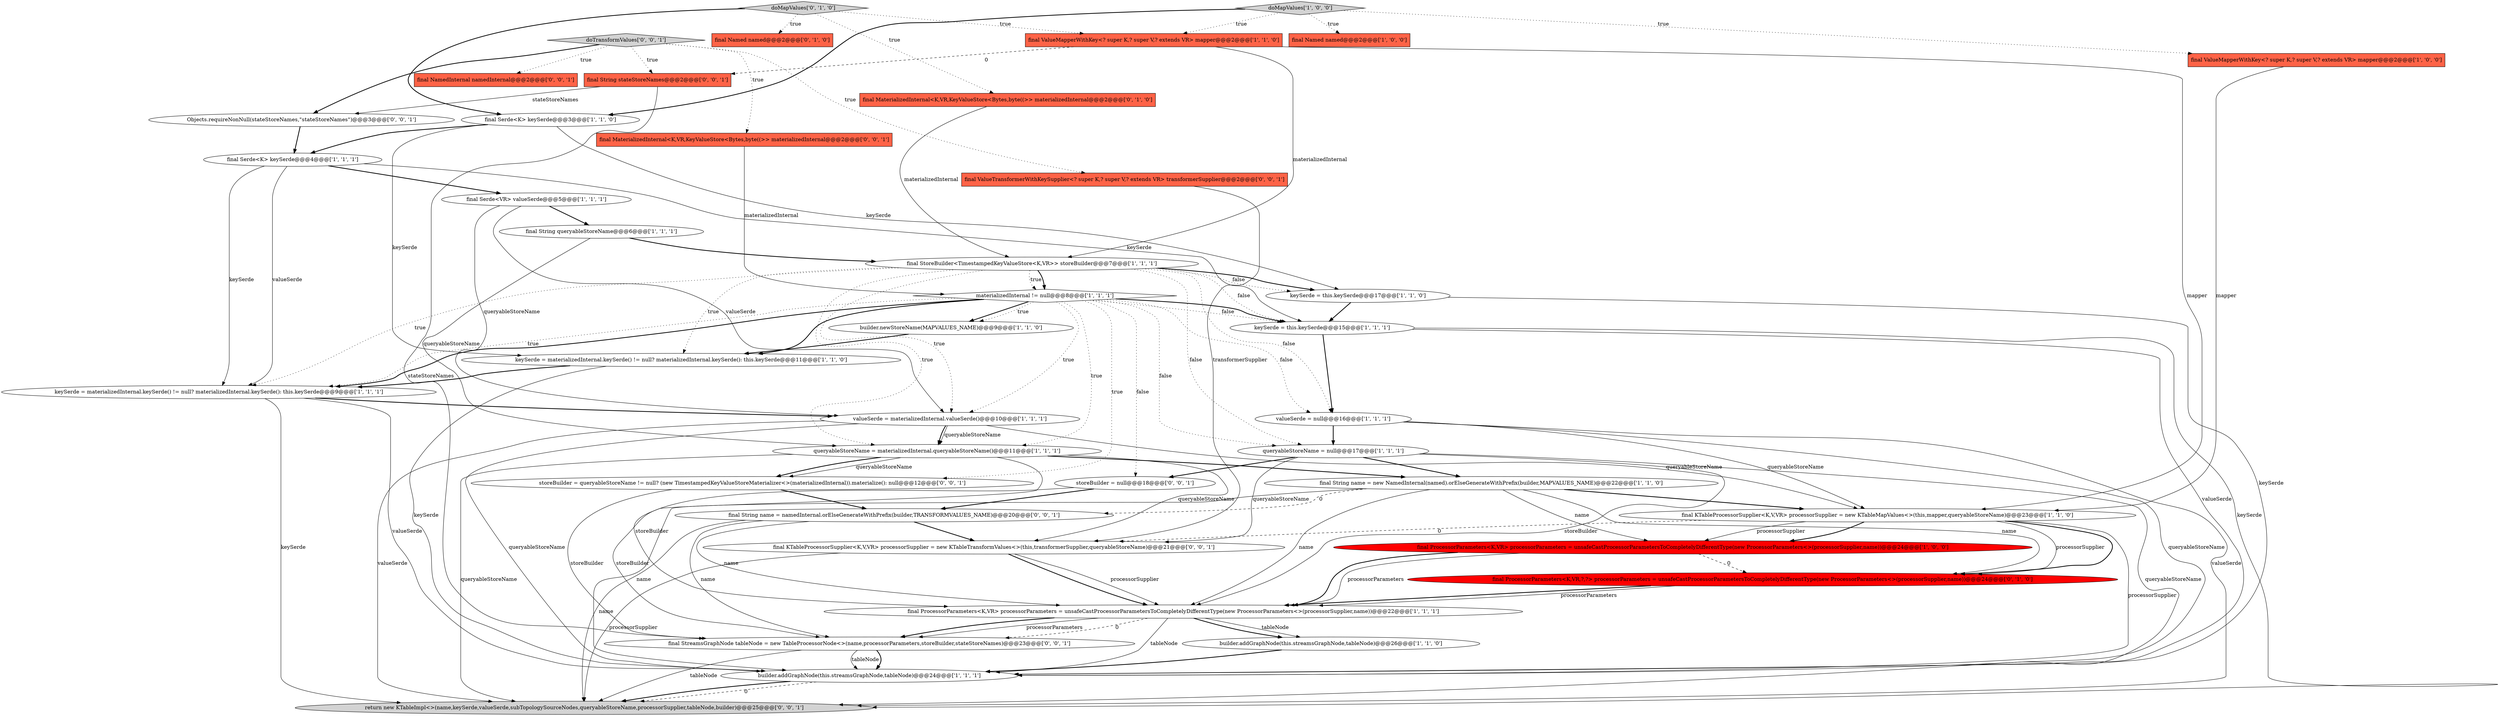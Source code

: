 digraph {
11 [style = filled, label = "final KTableProcessorSupplier<K,V,VR> processorSupplier = new KTableMapValues<>(this,mapper,queryableStoreName)@@@23@@@['1', '1', '0']", fillcolor = white, shape = ellipse image = "AAA0AAABBB1BBB"];
2 [style = filled, label = "doMapValues['1', '0', '0']", fillcolor = lightgray, shape = diamond image = "AAA0AAABBB1BBB"];
22 [style = filled, label = "keySerde = materializedInternal.keySerde() != null? materializedInternal.keySerde(): this.keySerde@@@9@@@['1', '1', '1']", fillcolor = white, shape = ellipse image = "AAA0AAABBB1BBB"];
31 [style = filled, label = "storeBuilder = null@@@18@@@['0', '0', '1']", fillcolor = white, shape = ellipse image = "AAA0AAABBB3BBB"];
6 [style = filled, label = "queryableStoreName = materializedInternal.queryableStoreName()@@@11@@@['1', '1', '1']", fillcolor = white, shape = ellipse image = "AAA0AAABBB1BBB"];
17 [style = filled, label = "builder.addGraphNode(this.streamsGraphNode,tableNode)@@@26@@@['1', '1', '0']", fillcolor = white, shape = ellipse image = "AAA0AAABBB1BBB"];
36 [style = filled, label = "final NamedInternal namedInternal@@@2@@@['0', '0', '1']", fillcolor = tomato, shape = box image = "AAA0AAABBB3BBB"];
26 [style = filled, label = "final MaterializedInternal<K,VR,KeyValueStore<Bytes,byte((>> materializedInternal@@@2@@@['0', '1', '0']", fillcolor = tomato, shape = box image = "AAA0AAABBB2BBB"];
40 [style = filled, label = "final KTableProcessorSupplier<K,V,VR> processorSupplier = new KTableTransformValues<>(this,transformerSupplier,queryableStoreName)@@@21@@@['0', '0', '1']", fillcolor = white, shape = ellipse image = "AAA0AAABBB3BBB"];
28 [style = filled, label = "final ProcessorParameters<K,VR,?,?> processorParameters = unsafeCastProcessorParametersToCompletelyDifferentType(new ProcessorParameters<>(processorSupplier,name))@@@24@@@['0', '1', '0']", fillcolor = red, shape = ellipse image = "AAA1AAABBB2BBB"];
18 [style = filled, label = "final ValueMapperWithKey<? super K,? super V,? extends VR> mapper@@@2@@@['1', '0', '0']", fillcolor = tomato, shape = box image = "AAA0AAABBB1BBB"];
20 [style = filled, label = "final ProcessorParameters<K,VR> processorParameters = unsafeCastProcessorParametersToCompletelyDifferentType(new ProcessorParameters<>(processorSupplier,name))@@@22@@@['1', '1', '1']", fillcolor = white, shape = ellipse image = "AAA0AAABBB1BBB"];
5 [style = filled, label = "final Serde<K> keySerde@@@3@@@['1', '1', '0']", fillcolor = white, shape = ellipse image = "AAA0AAABBB1BBB"];
33 [style = filled, label = "storeBuilder = queryableStoreName != null? (new TimestampedKeyValueStoreMaterializer<>(materializedInternal)).materialize(): null@@@12@@@['0', '0', '1']", fillcolor = white, shape = ellipse image = "AAA0AAABBB3BBB"];
35 [style = filled, label = "final ValueTransformerWithKeySupplier<? super K,? super V,? extends VR> transformerSupplier@@@2@@@['0', '0', '1']", fillcolor = tomato, shape = box image = "AAA0AAABBB3BBB"];
15 [style = filled, label = "keySerde = materializedInternal.keySerde() != null? materializedInternal.keySerde(): this.keySerde@@@11@@@['1', '1', '0']", fillcolor = white, shape = ellipse image = "AAA0AAABBB1BBB"];
13 [style = filled, label = "final StoreBuilder<TimestampedKeyValueStore<K,VR>> storeBuilder@@@7@@@['1', '1', '1']", fillcolor = white, shape = ellipse image = "AAA0AAABBB1BBB"];
30 [style = filled, label = "final StreamsGraphNode tableNode = new TableProcessorNode<>(name,processorParameters,storeBuilder,stateStoreNames)@@@23@@@['0', '0', '1']", fillcolor = white, shape = ellipse image = "AAA0AAABBB3BBB"];
1 [style = filled, label = "valueSerde = materializedInternal.valueSerde()@@@10@@@['1', '1', '1']", fillcolor = white, shape = ellipse image = "AAA0AAABBB1BBB"];
29 [style = filled, label = "return new KTableImpl<>(name,keySerde,valueSerde,subTopologySourceNodes,queryableStoreName,processorSupplier,tableNode,builder)@@@25@@@['0', '0', '1']", fillcolor = lightgray, shape = ellipse image = "AAA0AAABBB3BBB"];
25 [style = filled, label = "final Named named@@@2@@@['0', '1', '0']", fillcolor = tomato, shape = box image = "AAA0AAABBB2BBB"];
27 [style = filled, label = "doMapValues['0', '1', '0']", fillcolor = lightgray, shape = diamond image = "AAA0AAABBB2BBB"];
3 [style = filled, label = "queryableStoreName = null@@@17@@@['1', '1', '1']", fillcolor = white, shape = ellipse image = "AAA0AAABBB1BBB"];
14 [style = filled, label = "builder.addGraphNode(this.streamsGraphNode,tableNode)@@@24@@@['1', '1', '1']", fillcolor = white, shape = ellipse image = "AAA0AAABBB1BBB"];
39 [style = filled, label = "final String stateStoreNames@@@2@@@['0', '0', '1']", fillcolor = tomato, shape = box image = "AAA0AAABBB3BBB"];
10 [style = filled, label = "final Serde<K> keySerde@@@4@@@['1', '1', '1']", fillcolor = white, shape = ellipse image = "AAA0AAABBB1BBB"];
23 [style = filled, label = "final ValueMapperWithKey<? super K,? super V,? extends VR> mapper@@@2@@@['1', '1', '0']", fillcolor = tomato, shape = box image = "AAA0AAABBB1BBB"];
38 [style = filled, label = "doTransformValues['0', '0', '1']", fillcolor = lightgray, shape = diamond image = "AAA0AAABBB3BBB"];
12 [style = filled, label = "final String queryableStoreName@@@6@@@['1', '1', '1']", fillcolor = white, shape = ellipse image = "AAA0AAABBB1BBB"];
34 [style = filled, label = "final String name = namedInternal.orElseGenerateWithPrefix(builder,TRANSFORMVALUES_NAME)@@@20@@@['0', '0', '1']", fillcolor = white, shape = ellipse image = "AAA0AAABBB3BBB"];
24 [style = filled, label = "valueSerde = null@@@16@@@['1', '1', '1']", fillcolor = white, shape = ellipse image = "AAA0AAABBB1BBB"];
19 [style = filled, label = "materializedInternal != null@@@8@@@['1', '1', '1']", fillcolor = white, shape = diamond image = "AAA0AAABBB1BBB"];
7 [style = filled, label = "final Serde<VR> valueSerde@@@5@@@['1', '1', '1']", fillcolor = white, shape = ellipse image = "AAA0AAABBB1BBB"];
0 [style = filled, label = "final String name = new NamedInternal(named).orElseGenerateWithPrefix(builder,MAPVALUES_NAME)@@@22@@@['1', '1', '0']", fillcolor = white, shape = ellipse image = "AAA0AAABBB1BBB"];
4 [style = filled, label = "final ProcessorParameters<K,VR> processorParameters = unsafeCastProcessorParametersToCompletelyDifferentType(new ProcessorParameters<>(processorSupplier,name))@@@24@@@['1', '0', '0']", fillcolor = red, shape = ellipse image = "AAA1AAABBB1BBB"];
9 [style = filled, label = "final Named named@@@2@@@['1', '0', '0']", fillcolor = tomato, shape = box image = "AAA0AAABBB1BBB"];
21 [style = filled, label = "keySerde = this.keySerde@@@15@@@['1', '1', '1']", fillcolor = white, shape = ellipse image = "AAA0AAABBB1BBB"];
37 [style = filled, label = "final MaterializedInternal<K,VR,KeyValueStore<Bytes,byte((>> materializedInternal@@@2@@@['0', '0', '1']", fillcolor = tomato, shape = box image = "AAA0AAABBB3BBB"];
8 [style = filled, label = "keySerde = this.keySerde@@@17@@@['1', '1', '0']", fillcolor = white, shape = ellipse image = "AAA0AAABBB1BBB"];
32 [style = filled, label = "Objects.requireNonNull(stateStoreNames,\"stateStoreNames\")@@@3@@@['0', '0', '1']", fillcolor = white, shape = ellipse image = "AAA0AAABBB3BBB"];
16 [style = filled, label = "builder.newStoreName(MAPVALUES_NAME)@@@9@@@['1', '1', '0']", fillcolor = white, shape = ellipse image = "AAA0AAABBB1BBB"];
1->6 [style = solid, label="queryableStoreName"];
34->29 [style = solid, label="name"];
21->14 [style = solid, label="valueSerde"];
28->20 [style = bold, label=""];
11->40 [style = dashed, label="0"];
20->30 [style = solid, label="processorParameters"];
19->31 [style = dotted, label="false"];
6->20 [style = solid, label="storeBuilder"];
38->39 [style = dotted, label="true"];
27->23 [style = dotted, label="true"];
2->23 [style = dotted, label="true"];
1->29 [style = solid, label="valueSerde"];
40->29 [style = solid, label="processorSupplier"];
21->24 [style = bold, label=""];
40->20 [style = bold, label=""];
2->18 [style = dotted, label="true"];
20->17 [style = solid, label="tableNode"];
19->24 [style = dotted, label="false"];
24->11 [style = solid, label="queryableStoreName"];
22->14 [style = solid, label="valueSerde"];
5->8 [style = solid, label="keySerde"];
17->14 [style = bold, label=""];
23->39 [style = dashed, label="0"];
30->14 [style = bold, label=""];
0->34 [style = dashed, label="0"];
13->15 [style = dotted, label="true"];
27->5 [style = bold, label=""];
19->15 [style = bold, label=""];
7->1 [style = solid, label="valueSerde"];
33->30 [style = solid, label="storeBuilder"];
12->6 [style = solid, label="queryableStoreName"];
13->6 [style = dotted, label="true"];
5->10 [style = bold, label=""];
11->28 [style = bold, label=""];
23->11 [style = solid, label="mapper"];
13->8 [style = dotted, label="false"];
5->15 [style = solid, label="keySerde"];
27->25 [style = dotted, label="true"];
35->40 [style = solid, label="transformerSupplier"];
15->14 [style = solid, label="keySerde"];
4->20 [style = solid, label="processorParameters"];
0->28 [style = solid, label="name"];
13->19 [style = dotted, label="true"];
19->33 [style = dotted, label="true"];
40->20 [style = solid, label="processorSupplier"];
8->14 [style = solid, label="keySerde"];
30->29 [style = solid, label="tableNode"];
10->7 [style = bold, label=""];
32->10 [style = bold, label=""];
3->0 [style = bold, label=""];
38->32 [style = bold, label=""];
10->21 [style = solid, label="keySerde"];
3->20 [style = solid, label="storeBuilder"];
13->22 [style = dotted, label="true"];
19->22 [style = dotted, label="true"];
19->21 [style = dotted, label="false"];
13->3 [style = dotted, label="false"];
3->40 [style = solid, label="queryableStoreName"];
28->20 [style = solid, label="processorParameters"];
14->29 [style = dashed, label="0"];
19->22 [style = bold, label=""];
24->3 [style = bold, label=""];
23->13 [style = solid, label="materializedInternal"];
0->14 [style = solid, label="name"];
38->37 [style = dotted, label="true"];
19->1 [style = dotted, label="true"];
24->29 [style = solid, label="valueSerde"];
18->11 [style = solid, label="mapper"];
34->40 [style = bold, label=""];
10->22 [style = solid, label="valueSerde"];
34->30 [style = solid, label="name"];
11->4 [style = bold, label=""];
11->28 [style = solid, label="processorSupplier"];
0->11 [style = bold, label=""];
6->29 [style = solid, label="queryableStoreName"];
39->30 [style = solid, label="stateStoreNames"];
31->34 [style = bold, label=""];
15->22 [style = bold, label=""];
19->16 [style = bold, label=""];
4->28 [style = dashed, label="0"];
12->13 [style = bold, label=""];
13->19 [style = bold, label=""];
1->6 [style = bold, label=""];
2->9 [style = dotted, label="true"];
6->33 [style = solid, label="queryableStoreName"];
6->33 [style = bold, label=""];
20->30 [style = dashed, label="0"];
4->20 [style = bold, label=""];
7->1 [style = solid, label="queryableStoreName"];
30->14 [style = solid, label="tableNode"];
14->29 [style = bold, label=""];
24->14 [style = solid, label="queryableStoreName"];
34->20 [style = solid, label="name"];
22->1 [style = bold, label=""];
22->29 [style = solid, label="keySerde"];
0->4 [style = solid, label="name"];
38->36 [style = dotted, label="true"];
1->14 [style = solid, label="queryableStoreName"];
2->5 [style = bold, label=""];
19->21 [style = bold, label=""];
16->15 [style = bold, label=""];
39->32 [style = solid, label="stateStoreNames"];
20->17 [style = bold, label=""];
10->22 [style = solid, label="keySerde"];
37->19 [style = solid, label="materializedInternal"];
19->3 [style = dotted, label="false"];
7->12 [style = bold, label=""];
3->31 [style = bold, label=""];
3->29 [style = solid, label="queryableStoreName"];
27->26 [style = dotted, label="true"];
13->24 [style = dotted, label="false"];
6->40 [style = solid, label="queryableStoreName"];
0->20 [style = solid, label="name"];
6->0 [style = bold, label=""];
1->11 [style = solid, label="queryableStoreName"];
31->30 [style = solid, label="storeBuilder"];
11->4 [style = solid, label="processorSupplier"];
13->1 [style = dotted, label="true"];
38->35 [style = dotted, label="true"];
19->16 [style = dotted, label="true"];
8->21 [style = bold, label=""];
26->13 [style = solid, label="materializedInternal"];
13->21 [style = dotted, label="false"];
19->6 [style = dotted, label="true"];
20->14 [style = solid, label="tableNode"];
21->29 [style = solid, label="keySerde"];
13->8 [style = bold, label=""];
20->30 [style = bold, label=""];
33->34 [style = bold, label=""];
11->14 [style = solid, label="processorSupplier"];
}
